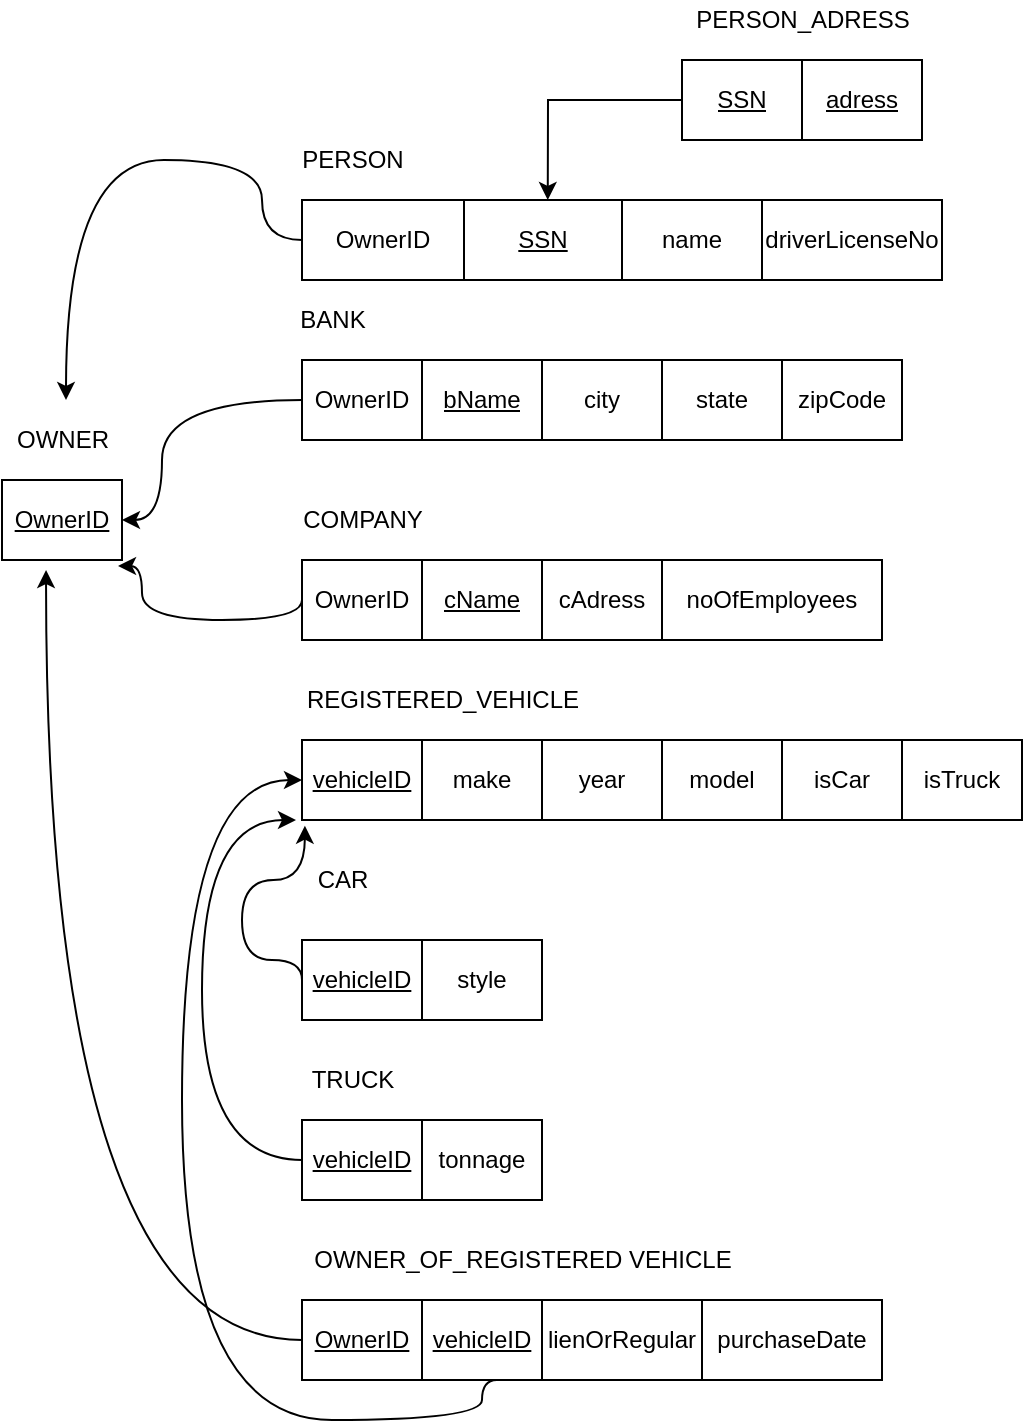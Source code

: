<mxfile version="15.7.3" type="device"><diagram id="DlOgNZtutw9egaASMVJC" name="Page-1"><mxGraphModel dx="1151" dy="630" grid="1" gridSize="10" guides="1" tooltips="1" connect="1" arrows="1" fold="1" page="1" pageScale="1" pageWidth="827" pageHeight="1169" math="0" shadow="0"><root><mxCell id="0"/><mxCell id="1" parent="0"/><mxCell id="6MDiTquKawGVse_cnkuC-10" value="" style="shape=table;startSize=0;container=1;collapsible=0;childLayout=tableLayout;" vertex="1" parent="1"><mxGeometry x="60" y="270" width="60" height="40" as="geometry"/></mxCell><mxCell id="6MDiTquKawGVse_cnkuC-11" value="" style="shape=partialRectangle;collapsible=0;dropTarget=0;pointerEvents=0;fillColor=none;top=0;left=0;bottom=0;right=0;points=[[0,0.5],[1,0.5]];portConstraint=eastwest;" vertex="1" parent="6MDiTquKawGVse_cnkuC-10"><mxGeometry width="60" height="40" as="geometry"/></mxCell><mxCell id="6MDiTquKawGVse_cnkuC-12" value="&lt;u&gt;OwnerID&lt;/u&gt;" style="shape=partialRectangle;html=1;whiteSpace=wrap;connectable=0;overflow=hidden;fillColor=none;top=0;left=0;bottom=0;right=0;pointerEvents=1;" vertex="1" parent="6MDiTquKawGVse_cnkuC-11"><mxGeometry width="60" height="40" as="geometry"><mxRectangle width="60" height="40" as="alternateBounds"/></mxGeometry></mxCell><mxCell id="6MDiTquKawGVse_cnkuC-13" value="OWNER" style="text;html=1;align=center;verticalAlign=middle;resizable=0;points=[];autosize=1;strokeColor=none;fillColor=none;" vertex="1" parent="1"><mxGeometry x="60" y="240" width="60" height="20" as="geometry"/></mxCell><mxCell id="6MDiTquKawGVse_cnkuC-14" value="PERSON" style="text;html=1;align=center;verticalAlign=middle;resizable=0;points=[];autosize=1;strokeColor=none;fillColor=none;" vertex="1" parent="1"><mxGeometry x="200" y="100" width="70" height="20" as="geometry"/></mxCell><mxCell id="6MDiTquKawGVse_cnkuC-15" value="" style="shape=table;startSize=0;container=1;collapsible=0;childLayout=tableLayout;" vertex="1" parent="1"><mxGeometry x="210" y="130" width="320" height="40" as="geometry"/></mxCell><mxCell id="6MDiTquKawGVse_cnkuC-16" value="" style="shape=partialRectangle;collapsible=0;dropTarget=0;pointerEvents=0;fillColor=none;top=0;left=0;bottom=0;right=0;points=[[0,0.5],[1,0.5]];portConstraint=eastwest;" vertex="1" parent="6MDiTquKawGVse_cnkuC-15"><mxGeometry width="320" height="40" as="geometry"/></mxCell><mxCell id="6MDiTquKawGVse_cnkuC-17" value="OwnerID" style="shape=partialRectangle;html=1;whiteSpace=wrap;connectable=0;overflow=hidden;fillColor=none;top=0;left=0;bottom=0;right=0;pointerEvents=1;" vertex="1" parent="6MDiTquKawGVse_cnkuC-16"><mxGeometry width="81" height="40" as="geometry"><mxRectangle width="81" height="40" as="alternateBounds"/></mxGeometry></mxCell><mxCell id="6MDiTquKawGVse_cnkuC-18" value="&lt;u&gt;SSN&lt;/u&gt;" style="shape=partialRectangle;html=1;whiteSpace=wrap;connectable=0;overflow=hidden;fillColor=none;top=0;left=0;bottom=0;right=0;pointerEvents=1;" vertex="1" parent="6MDiTquKawGVse_cnkuC-16"><mxGeometry x="81" width="79" height="40" as="geometry"><mxRectangle width="79" height="40" as="alternateBounds"/></mxGeometry></mxCell><mxCell id="6MDiTquKawGVse_cnkuC-19" value="name" style="shape=partialRectangle;html=1;whiteSpace=wrap;connectable=0;overflow=hidden;fillColor=none;top=0;left=0;bottom=0;right=0;pointerEvents=1;" vertex="1" parent="6MDiTquKawGVse_cnkuC-16"><mxGeometry x="160" width="70" height="40" as="geometry"><mxRectangle width="70" height="40" as="alternateBounds"/></mxGeometry></mxCell><mxCell id="6MDiTquKawGVse_cnkuC-20" value="driverLicenseNo" style="shape=partialRectangle;html=1;whiteSpace=wrap;connectable=0;overflow=hidden;fillColor=none;top=0;left=0;bottom=0;right=0;pointerEvents=1;" vertex="1" parent="6MDiTquKawGVse_cnkuC-16"><mxGeometry x="230" width="90" height="40" as="geometry"><mxRectangle width="90" height="40" as="alternateBounds"/></mxGeometry></mxCell><mxCell id="6MDiTquKawGVse_cnkuC-21" value="" style="endArrow=classic;html=1;rounded=0;entryX=0.384;entryY=0;entryDx=0;entryDy=0;entryPerimeter=0;" edge="1" parent="1" target="6MDiTquKawGVse_cnkuC-16"><mxGeometry width="50" height="50" relative="1" as="geometry"><mxPoint x="400" y="80" as="sourcePoint"/><mxPoint x="440" y="360" as="targetPoint"/><Array as="points"><mxPoint x="333" y="80"/></Array></mxGeometry></mxCell><mxCell id="6MDiTquKawGVse_cnkuC-22" value="" style="shape=table;startSize=0;container=1;collapsible=0;childLayout=tableLayout;" vertex="1" parent="1"><mxGeometry x="400" y="60" width="120" height="40" as="geometry"/></mxCell><mxCell id="6MDiTquKawGVse_cnkuC-23" value="" style="shape=partialRectangle;collapsible=0;dropTarget=0;pointerEvents=0;fillColor=none;top=0;left=0;bottom=0;right=0;points=[[0,0.5],[1,0.5]];portConstraint=eastwest;" vertex="1" parent="6MDiTquKawGVse_cnkuC-22"><mxGeometry width="120" height="40" as="geometry"/></mxCell><mxCell id="6MDiTquKawGVse_cnkuC-24" value="&lt;u&gt;SSN&lt;/u&gt;" style="shape=partialRectangle;html=1;whiteSpace=wrap;connectable=0;overflow=hidden;fillColor=none;top=0;left=0;bottom=0;right=0;pointerEvents=1;" vertex="1" parent="6MDiTquKawGVse_cnkuC-23"><mxGeometry width="60" height="40" as="geometry"><mxRectangle width="60" height="40" as="alternateBounds"/></mxGeometry></mxCell><mxCell id="6MDiTquKawGVse_cnkuC-25" value="&lt;u&gt;adress&lt;/u&gt;" style="shape=partialRectangle;html=1;whiteSpace=wrap;connectable=0;overflow=hidden;fillColor=none;top=0;left=0;bottom=0;right=0;pointerEvents=1;" vertex="1" parent="6MDiTquKawGVse_cnkuC-23"><mxGeometry x="60" width="60" height="40" as="geometry"><mxRectangle width="60" height="40" as="alternateBounds"/></mxGeometry></mxCell><mxCell id="6MDiTquKawGVse_cnkuC-26" value="PERSON_ADRESS" style="text;html=1;align=center;verticalAlign=middle;resizable=0;points=[];autosize=1;strokeColor=none;fillColor=none;" vertex="1" parent="1"><mxGeometry x="400" y="30" width="120" height="20" as="geometry"/></mxCell><mxCell id="6MDiTquKawGVse_cnkuC-27" value="BANK" style="text;html=1;align=center;verticalAlign=middle;resizable=0;points=[];autosize=1;strokeColor=none;fillColor=none;" vertex="1" parent="1"><mxGeometry x="200" y="180" width="50" height="20" as="geometry"/></mxCell><mxCell id="6MDiTquKawGVse_cnkuC-28" value="" style="shape=table;startSize=0;container=1;collapsible=0;childLayout=tableLayout;" vertex="1" parent="1"><mxGeometry x="210" y="210" width="300" height="40" as="geometry"/></mxCell><mxCell id="6MDiTquKawGVse_cnkuC-29" value="" style="shape=partialRectangle;collapsible=0;dropTarget=0;pointerEvents=0;fillColor=none;top=0;left=0;bottom=0;right=0;points=[[0,0.5],[1,0.5]];portConstraint=eastwest;" vertex="1" parent="6MDiTquKawGVse_cnkuC-28"><mxGeometry width="300" height="40" as="geometry"/></mxCell><mxCell id="6MDiTquKawGVse_cnkuC-30" value="OwnerID" style="shape=partialRectangle;html=1;whiteSpace=wrap;connectable=0;overflow=hidden;fillColor=none;top=0;left=0;bottom=0;right=0;pointerEvents=1;" vertex="1" parent="6MDiTquKawGVse_cnkuC-29"><mxGeometry width="60" height="40" as="geometry"><mxRectangle width="60" height="40" as="alternateBounds"/></mxGeometry></mxCell><mxCell id="6MDiTquKawGVse_cnkuC-31" value="&lt;u&gt;bName&lt;/u&gt;" style="shape=partialRectangle;html=1;whiteSpace=wrap;connectable=0;overflow=hidden;fillColor=none;top=0;left=0;bottom=0;right=0;pointerEvents=1;" vertex="1" parent="6MDiTquKawGVse_cnkuC-29"><mxGeometry x="60" width="60" height="40" as="geometry"><mxRectangle width="60" height="40" as="alternateBounds"/></mxGeometry></mxCell><mxCell id="6MDiTquKawGVse_cnkuC-32" value="city" style="shape=partialRectangle;html=1;whiteSpace=wrap;connectable=0;overflow=hidden;fillColor=none;top=0;left=0;bottom=0;right=0;pointerEvents=1;" vertex="1" parent="6MDiTquKawGVse_cnkuC-29"><mxGeometry x="120" width="60" height="40" as="geometry"><mxRectangle width="60" height="40" as="alternateBounds"/></mxGeometry></mxCell><mxCell id="6MDiTquKawGVse_cnkuC-33" value="state" style="shape=partialRectangle;html=1;whiteSpace=wrap;connectable=0;overflow=hidden;fillColor=none;top=0;left=0;bottom=0;right=0;pointerEvents=1;" vertex="1" parent="6MDiTquKawGVse_cnkuC-29"><mxGeometry x="180" width="60" height="40" as="geometry"><mxRectangle width="60" height="40" as="alternateBounds"/></mxGeometry></mxCell><mxCell id="6MDiTquKawGVse_cnkuC-34" value="zipCode" style="shape=partialRectangle;html=1;whiteSpace=wrap;connectable=0;overflow=hidden;fillColor=none;top=0;left=0;bottom=0;right=0;pointerEvents=1;" vertex="1" parent="6MDiTquKawGVse_cnkuC-29"><mxGeometry x="240" width="60" height="40" as="geometry"><mxRectangle width="60" height="40" as="alternateBounds"/></mxGeometry></mxCell><mxCell id="6MDiTquKawGVse_cnkuC-35" value="COMPANY" style="text;html=1;align=center;verticalAlign=middle;resizable=0;points=[];autosize=1;strokeColor=none;fillColor=none;" vertex="1" parent="1"><mxGeometry x="200" y="280" width="80" height="20" as="geometry"/></mxCell><mxCell id="6MDiTquKawGVse_cnkuC-50" value="" style="shape=table;startSize=0;container=1;collapsible=0;childLayout=tableLayout;" vertex="1" parent="1"><mxGeometry x="210" y="310" width="290" height="40" as="geometry"/></mxCell><mxCell id="6MDiTquKawGVse_cnkuC-51" value="" style="shape=partialRectangle;collapsible=0;dropTarget=0;pointerEvents=0;fillColor=none;top=0;left=0;bottom=0;right=0;points=[[0,0.5],[1,0.5]];portConstraint=eastwest;" vertex="1" parent="6MDiTquKawGVse_cnkuC-50"><mxGeometry width="290" height="40" as="geometry"/></mxCell><mxCell id="6MDiTquKawGVse_cnkuC-52" value="OwnerID" style="shape=partialRectangle;html=1;whiteSpace=wrap;connectable=0;overflow=hidden;fillColor=none;top=0;left=0;bottom=0;right=0;pointerEvents=1;" vertex="1" parent="6MDiTquKawGVse_cnkuC-51"><mxGeometry width="60" height="40" as="geometry"><mxRectangle width="60" height="40" as="alternateBounds"/></mxGeometry></mxCell><mxCell id="6MDiTquKawGVse_cnkuC-53" value="&lt;u&gt;cName&lt;/u&gt;" style="shape=partialRectangle;html=1;whiteSpace=wrap;connectable=0;overflow=hidden;fillColor=none;top=0;left=0;bottom=0;right=0;pointerEvents=1;" vertex="1" parent="6MDiTquKawGVse_cnkuC-51"><mxGeometry x="60" width="60" height="40" as="geometry"><mxRectangle width="60" height="40" as="alternateBounds"/></mxGeometry></mxCell><mxCell id="6MDiTquKawGVse_cnkuC-54" value="cAdress" style="shape=partialRectangle;html=1;whiteSpace=wrap;connectable=0;overflow=hidden;fillColor=none;top=0;left=0;bottom=0;right=0;pointerEvents=1;" vertex="1" parent="6MDiTquKawGVse_cnkuC-51"><mxGeometry x="120" width="60" height="40" as="geometry"><mxRectangle width="60" height="40" as="alternateBounds"/></mxGeometry></mxCell><mxCell id="6MDiTquKawGVse_cnkuC-55" value="noOfEmployees" style="shape=partialRectangle;html=1;whiteSpace=wrap;connectable=0;overflow=hidden;fillColor=none;top=0;left=0;bottom=0;right=0;pointerEvents=1;" vertex="1" parent="6MDiTquKawGVse_cnkuC-51"><mxGeometry x="180" width="110" height="40" as="geometry"><mxRectangle width="110" height="40" as="alternateBounds"/></mxGeometry></mxCell><mxCell id="6MDiTquKawGVse_cnkuC-58" value="" style="shape=table;startSize=0;container=1;collapsible=0;childLayout=tableLayout;" vertex="1" parent="1"><mxGeometry x="210" y="400" width="360" height="40" as="geometry"/></mxCell><mxCell id="6MDiTquKawGVse_cnkuC-59" value="" style="shape=partialRectangle;collapsible=0;dropTarget=0;pointerEvents=0;fillColor=none;top=0;left=0;bottom=0;right=0;points=[[0,0.5],[1,0.5]];portConstraint=eastwest;" vertex="1" parent="6MDiTquKawGVse_cnkuC-58"><mxGeometry width="360" height="40" as="geometry"/></mxCell><mxCell id="6MDiTquKawGVse_cnkuC-60" value="&lt;u&gt;vehicleID&lt;/u&gt;" style="shape=partialRectangle;html=1;whiteSpace=wrap;connectable=0;overflow=hidden;fillColor=none;top=0;left=0;bottom=0;right=0;pointerEvents=1;" vertex="1" parent="6MDiTquKawGVse_cnkuC-59"><mxGeometry width="60" height="40" as="geometry"><mxRectangle width="60" height="40" as="alternateBounds"/></mxGeometry></mxCell><mxCell id="6MDiTquKawGVse_cnkuC-61" value="make" style="shape=partialRectangle;html=1;whiteSpace=wrap;connectable=0;overflow=hidden;fillColor=none;top=0;left=0;bottom=0;right=0;pointerEvents=1;" vertex="1" parent="6MDiTquKawGVse_cnkuC-59"><mxGeometry x="60" width="60" height="40" as="geometry"><mxRectangle width="60" height="40" as="alternateBounds"/></mxGeometry></mxCell><mxCell id="6MDiTquKawGVse_cnkuC-62" value="year" style="shape=partialRectangle;html=1;whiteSpace=wrap;connectable=0;overflow=hidden;fillColor=none;top=0;left=0;bottom=0;right=0;pointerEvents=1;" vertex="1" parent="6MDiTquKawGVse_cnkuC-59"><mxGeometry x="120" width="60" height="40" as="geometry"><mxRectangle width="60" height="40" as="alternateBounds"/></mxGeometry></mxCell><mxCell id="6MDiTquKawGVse_cnkuC-63" value="model" style="shape=partialRectangle;html=1;whiteSpace=wrap;connectable=0;overflow=hidden;fillColor=none;top=0;left=0;bottom=0;right=0;pointerEvents=1;" vertex="1" parent="6MDiTquKawGVse_cnkuC-59"><mxGeometry x="180" width="60" height="40" as="geometry"><mxRectangle width="60" height="40" as="alternateBounds"/></mxGeometry></mxCell><mxCell id="6MDiTquKawGVse_cnkuC-64" value="isCar" style="shape=partialRectangle;html=1;whiteSpace=wrap;connectable=0;overflow=hidden;fillColor=none;top=0;left=0;bottom=0;right=0;pointerEvents=1;" vertex="1" parent="6MDiTquKawGVse_cnkuC-59"><mxGeometry x="240" width="60" height="40" as="geometry"><mxRectangle width="60" height="40" as="alternateBounds"/></mxGeometry></mxCell><mxCell id="6MDiTquKawGVse_cnkuC-65" value="isTruck" style="shape=partialRectangle;html=1;whiteSpace=wrap;connectable=0;overflow=hidden;fillColor=none;top=0;left=0;bottom=0;right=0;pointerEvents=1;" vertex="1" parent="6MDiTquKawGVse_cnkuC-59"><mxGeometry x="300" width="60" height="40" as="geometry"><mxRectangle width="60" height="40" as="alternateBounds"/></mxGeometry></mxCell><mxCell id="6MDiTquKawGVse_cnkuC-66" value="REGISTERED_VEHICLE" style="text;html=1;align=center;verticalAlign=middle;resizable=0;points=[];autosize=1;strokeColor=none;fillColor=none;" vertex="1" parent="1"><mxGeometry x="205" y="370" width="150" height="20" as="geometry"/></mxCell><mxCell id="6MDiTquKawGVse_cnkuC-67" value="CAR" style="text;html=1;align=center;verticalAlign=middle;resizable=0;points=[];autosize=1;strokeColor=none;fillColor=none;" vertex="1" parent="1"><mxGeometry x="210" y="460" width="40" height="20" as="geometry"/></mxCell><mxCell id="6MDiTquKawGVse_cnkuC-68" value="" style="shape=table;startSize=0;container=1;collapsible=0;childLayout=tableLayout;" vertex="1" parent="1"><mxGeometry x="210" y="500" width="120" height="40" as="geometry"/></mxCell><mxCell id="6MDiTquKawGVse_cnkuC-69" value="" style="shape=partialRectangle;collapsible=0;dropTarget=0;pointerEvents=0;fillColor=none;top=0;left=0;bottom=0;right=0;points=[[0,0.5],[1,0.5]];portConstraint=eastwest;" vertex="1" parent="6MDiTquKawGVse_cnkuC-68"><mxGeometry width="120" height="40" as="geometry"/></mxCell><mxCell id="6MDiTquKawGVse_cnkuC-70" value="&lt;u&gt;vehicleID&lt;/u&gt;" style="shape=partialRectangle;html=1;whiteSpace=wrap;connectable=0;overflow=hidden;fillColor=none;top=0;left=0;bottom=0;right=0;pointerEvents=1;" vertex="1" parent="6MDiTquKawGVse_cnkuC-69"><mxGeometry width="60" height="40" as="geometry"><mxRectangle width="60" height="40" as="alternateBounds"/></mxGeometry></mxCell><mxCell id="6MDiTquKawGVse_cnkuC-71" value="style" style="shape=partialRectangle;html=1;whiteSpace=wrap;connectable=0;overflow=hidden;fillColor=none;top=0;left=0;bottom=0;right=0;pointerEvents=1;" vertex="1" parent="6MDiTquKawGVse_cnkuC-69"><mxGeometry x="60" width="60" height="40" as="geometry"><mxRectangle width="60" height="40" as="alternateBounds"/></mxGeometry></mxCell><mxCell id="6MDiTquKawGVse_cnkuC-72" value="" style="shape=table;startSize=0;container=1;collapsible=0;childLayout=tableLayout;" vertex="1" parent="1"><mxGeometry x="210" y="590" width="120" height="40" as="geometry"/></mxCell><mxCell id="6MDiTquKawGVse_cnkuC-73" value="" style="shape=partialRectangle;collapsible=0;dropTarget=0;pointerEvents=0;fillColor=none;top=0;left=0;bottom=0;right=0;points=[[0,0.5],[1,0.5]];portConstraint=eastwest;" vertex="1" parent="6MDiTquKawGVse_cnkuC-72"><mxGeometry width="120" height="40" as="geometry"/></mxCell><mxCell id="6MDiTquKawGVse_cnkuC-74" value="&lt;u&gt;vehicleID&lt;/u&gt;" style="shape=partialRectangle;html=1;whiteSpace=wrap;connectable=0;overflow=hidden;fillColor=none;top=0;left=0;bottom=0;right=0;pointerEvents=1;" vertex="1" parent="6MDiTquKawGVse_cnkuC-73"><mxGeometry width="60" height="40" as="geometry"><mxRectangle width="60" height="40" as="alternateBounds"/></mxGeometry></mxCell><mxCell id="6MDiTquKawGVse_cnkuC-75" value="tonnage" style="shape=partialRectangle;html=1;whiteSpace=wrap;connectable=0;overflow=hidden;fillColor=none;top=0;left=0;bottom=0;right=0;pointerEvents=1;" vertex="1" parent="6MDiTquKawGVse_cnkuC-73"><mxGeometry x="60" width="60" height="40" as="geometry"><mxRectangle width="60" height="40" as="alternateBounds"/></mxGeometry></mxCell><mxCell id="6MDiTquKawGVse_cnkuC-76" value="TRUCK" style="text;html=1;align=center;verticalAlign=middle;resizable=0;points=[];autosize=1;strokeColor=none;fillColor=none;" vertex="1" parent="1"><mxGeometry x="205" y="560" width="60" height="20" as="geometry"/></mxCell><mxCell id="6MDiTquKawGVse_cnkuC-77" value="" style="shape=table;startSize=0;container=1;collapsible=0;childLayout=tableLayout;" vertex="1" parent="1"><mxGeometry x="210" y="680" width="290" height="40" as="geometry"/></mxCell><mxCell id="6MDiTquKawGVse_cnkuC-78" value="" style="shape=partialRectangle;collapsible=0;dropTarget=0;pointerEvents=0;fillColor=none;top=0;left=0;bottom=0;right=0;points=[[0,0.5],[1,0.5]];portConstraint=eastwest;" vertex="1" parent="6MDiTquKawGVse_cnkuC-77"><mxGeometry width="290" height="40" as="geometry"/></mxCell><mxCell id="6MDiTquKawGVse_cnkuC-79" value="&lt;u&gt;OwnerID&lt;/u&gt;" style="shape=partialRectangle;html=1;whiteSpace=wrap;connectable=0;overflow=hidden;fillColor=none;top=0;left=0;bottom=0;right=0;pointerEvents=1;" vertex="1" parent="6MDiTquKawGVse_cnkuC-78"><mxGeometry width="60" height="40" as="geometry"><mxRectangle width="60" height="40" as="alternateBounds"/></mxGeometry></mxCell><mxCell id="6MDiTquKawGVse_cnkuC-80" value="&lt;u&gt;vehicleID&lt;/u&gt;" style="shape=partialRectangle;html=1;whiteSpace=wrap;connectable=0;overflow=hidden;fillColor=none;top=0;left=0;bottom=0;right=0;pointerEvents=1;" vertex="1" parent="6MDiTquKawGVse_cnkuC-78"><mxGeometry x="60" width="60" height="40" as="geometry"><mxRectangle width="60" height="40" as="alternateBounds"/></mxGeometry></mxCell><mxCell id="6MDiTquKawGVse_cnkuC-81" value="lienOrRegular" style="shape=partialRectangle;html=1;whiteSpace=wrap;connectable=0;overflow=hidden;fillColor=none;top=0;left=0;bottom=0;right=0;pointerEvents=1;" vertex="1" parent="6MDiTquKawGVse_cnkuC-78"><mxGeometry x="120" width="80" height="40" as="geometry"><mxRectangle width="80" height="40" as="alternateBounds"/></mxGeometry></mxCell><mxCell id="6MDiTquKawGVse_cnkuC-82" value="purchaseDate" style="shape=partialRectangle;html=1;whiteSpace=wrap;connectable=0;overflow=hidden;fillColor=none;top=0;left=0;bottom=0;right=0;pointerEvents=1;" vertex="1" parent="6MDiTquKawGVse_cnkuC-78"><mxGeometry x="200" width="90" height="40" as="geometry"><mxRectangle width="90" height="40" as="alternateBounds"/></mxGeometry></mxCell><mxCell id="6MDiTquKawGVse_cnkuC-83" value="OWNER_OF_REGISTERED VEHICLE" style="text;html=1;align=center;verticalAlign=middle;resizable=0;points=[];autosize=1;strokeColor=none;fillColor=none;" vertex="1" parent="1"><mxGeometry x="210" y="650" width="220" height="20" as="geometry"/></mxCell><mxCell id="6MDiTquKawGVse_cnkuC-85" value="" style="endArrow=classic;html=1;rounded=0;edgeStyle=orthogonalEdgeStyle;exitX=0;exitY=0.5;exitDx=0;exitDy=0;curved=1;entryX=0.367;entryY=1.125;entryDx=0;entryDy=0;entryPerimeter=0;" edge="1" parent="1" source="6MDiTquKawGVse_cnkuC-78" target="6MDiTquKawGVse_cnkuC-11"><mxGeometry width="50" height="50" relative="1" as="geometry"><mxPoint x="390" y="410" as="sourcePoint"/><mxPoint x="90" y="380" as="targetPoint"/><Array as="points"><mxPoint x="82" y="700"/></Array></mxGeometry></mxCell><mxCell id="6MDiTquKawGVse_cnkuC-86" value="" style="endArrow=classic;html=1;rounded=0;edgeStyle=orthogonalEdgeStyle;curved=1;exitX=0;exitY=0.5;exitDx=0;exitDy=0;" edge="1" parent="1" source="6MDiTquKawGVse_cnkuC-16"><mxGeometry width="50" height="50" relative="1" as="geometry"><mxPoint x="190" y="120" as="sourcePoint"/><mxPoint x="92" y="230" as="targetPoint"/><Array as="points"><mxPoint x="190" y="150"/><mxPoint x="190" y="110"/><mxPoint x="92" y="110"/></Array></mxGeometry></mxCell><mxCell id="6MDiTquKawGVse_cnkuC-87" value="" style="endArrow=classic;html=1;rounded=0;edgeStyle=orthogonalEdgeStyle;curved=1;exitX=0;exitY=0.5;exitDx=0;exitDy=0;entryX=1;entryY=0.5;entryDx=0;entryDy=0;" edge="1" parent="1" target="6MDiTquKawGVse_cnkuC-11"><mxGeometry width="50" height="50" relative="1" as="geometry"><mxPoint x="210" y="230" as="sourcePoint"/><mxPoint x="130" y="290" as="targetPoint"/><Array as="points"><mxPoint x="140" y="230"/><mxPoint x="140" y="290"/></Array></mxGeometry></mxCell><mxCell id="6MDiTquKawGVse_cnkuC-88" value="" style="endArrow=classic;html=1;rounded=0;edgeStyle=orthogonalEdgeStyle;curved=1;exitX=0;exitY=0.5;exitDx=0;exitDy=0;entryX=0.967;entryY=1.075;entryDx=0;entryDy=0;entryPerimeter=0;" edge="1" parent="1" source="6MDiTquKawGVse_cnkuC-51" target="6MDiTquKawGVse_cnkuC-11"><mxGeometry width="50" height="50" relative="1" as="geometry"><mxPoint x="220" y="240" as="sourcePoint"/><mxPoint x="130" y="300" as="targetPoint"/><Array as="points"><mxPoint x="210" y="340"/><mxPoint x="130" y="340"/><mxPoint x="130" y="313"/></Array></mxGeometry></mxCell><mxCell id="6MDiTquKawGVse_cnkuC-89" value="" style="endArrow=classic;html=1;rounded=0;edgeStyle=orthogonalEdgeStyle;curved=1;entryX=0;entryY=0.5;entryDx=0;entryDy=0;exitX=0.336;exitY=1;exitDx=0;exitDy=0;exitPerimeter=0;" edge="1" parent="1" source="6MDiTquKawGVse_cnkuC-78" target="6MDiTquKawGVse_cnkuC-59"><mxGeometry width="50" height="50" relative="1" as="geometry"><mxPoint x="310" y="730" as="sourcePoint"/><mxPoint x="190" y="420" as="targetPoint"/><Array as="points"><mxPoint x="300" y="720"/><mxPoint x="300" y="740"/><mxPoint x="150" y="740"/><mxPoint x="150" y="420"/></Array></mxGeometry></mxCell><mxCell id="6MDiTquKawGVse_cnkuC-90" value="" style="endArrow=classic;html=1;rounded=0;edgeStyle=orthogonalEdgeStyle;curved=1;exitX=0;exitY=0.5;exitDx=0;exitDy=0;" edge="1" parent="1" source="6MDiTquKawGVse_cnkuC-73"><mxGeometry width="50" height="50" relative="1" as="geometry"><mxPoint x="200" y="600" as="sourcePoint"/><mxPoint x="207" y="440" as="targetPoint"/><Array as="points"><mxPoint x="160" y="610"/><mxPoint x="160" y="440"/><mxPoint x="207" y="440"/></Array></mxGeometry></mxCell><mxCell id="6MDiTquKawGVse_cnkuC-91" value="" style="endArrow=classic;html=1;rounded=0;edgeStyle=orthogonalEdgeStyle;curved=1;entryX=0.004;entryY=1.071;entryDx=0;entryDy=0;entryPerimeter=0;exitX=0;exitY=0.5;exitDx=0;exitDy=0;" edge="1" parent="1" source="6MDiTquKawGVse_cnkuC-69" target="6MDiTquKawGVse_cnkuC-59"><mxGeometry width="50" height="50" relative="1" as="geometry"><mxPoint x="200" y="510" as="sourcePoint"/><mxPoint x="220" y="530" as="targetPoint"/><Array as="points"><mxPoint x="210" y="510"/><mxPoint x="180" y="510"/><mxPoint x="180" y="470"/><mxPoint x="211" y="470"/></Array></mxGeometry></mxCell></root></mxGraphModel></diagram></mxfile>